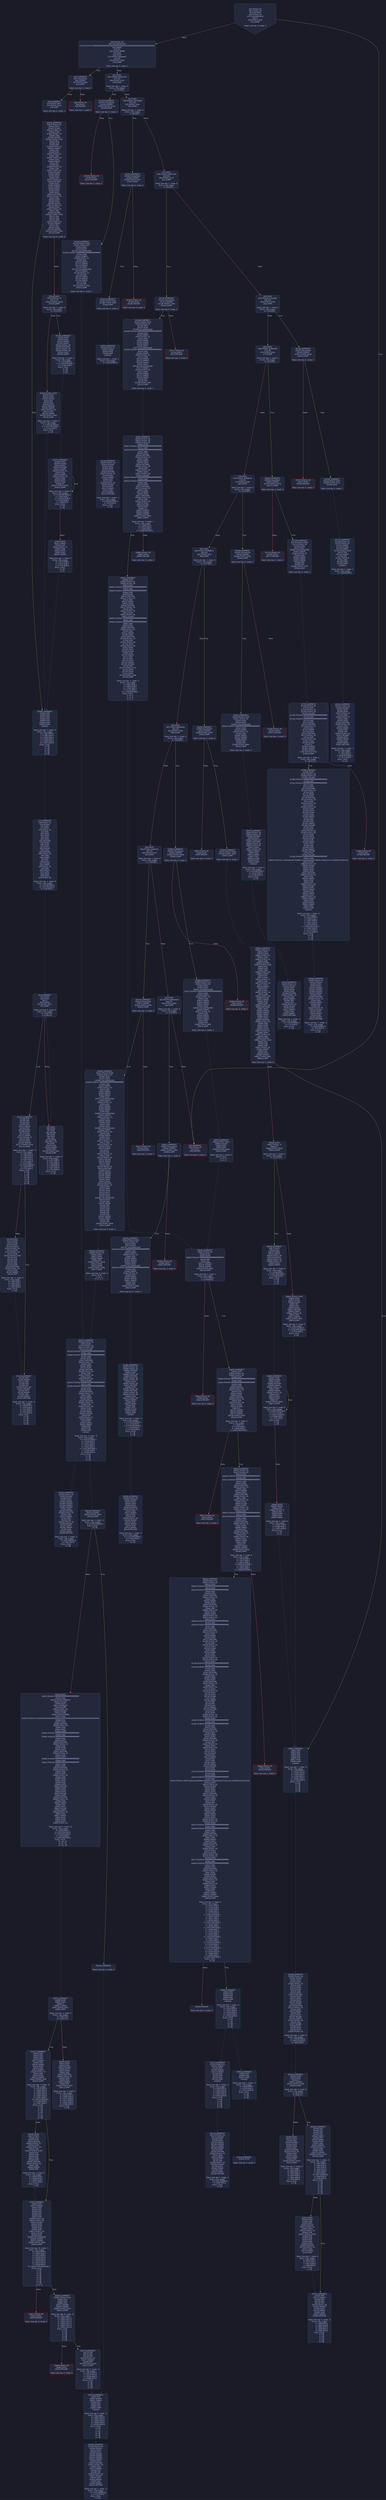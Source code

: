 digraph G {
    node [shape=box, style="filled, rounded", color="#565f89", fontcolor="#c0caf5", fontname="Helvetica", fillcolor="#24283b"];
    edge [color="#414868", fontcolor="#c0caf5", fontname="Helvetica"];
    bgcolor="#1a1b26";
    0 [ label = "[00] PUSH1 60
[02] PUSH1 40
[04] MSTORE
[05] PUSH1 04
[07] CALLDATASIZE
[08] LT
[09] PUSH2 00af
[0c] JUMPI

Stack size req: 0, sizeΔ: 0
" shape = invhouse]
    1 [ label = "[0d] PUSH1 00
[0f] CALLDATALOAD
[10] PUSH29 0100000000000000000000000000000000000000000000000000000000
[2e] SWAP1
[2f] DIV
[30] PUSH4 ffffffff
[35] AND
[36] DUP1
[37] PUSH4 06fdde03
[3c] EQ
[3d] PUSH2 00b4
[40] JUMPI

Stack size req: 0, sizeΔ: 1
"]
    2 [ label = "[41] DUP1
[42] PUSH4 095ea7b3
[47] EQ
[48] PUSH2 0142
[4b] JUMPI

Stack size req: 1, sizeΔ: 0
Entry->Op usage:
	0->71:EQ:1
"]
    3 [ label = "[4c] DUP1
[4d] PUSH4 18160ddd
[52] EQ
[53] PUSH2 019c
[56] JUMPI

Stack size req: 1, sizeΔ: 0
Entry->Op usage:
	0->82:EQ:1
"]
    4 [ label = "[57] DUP1
[58] PUSH4 23b872dd
[5d] EQ
[5e] PUSH2 01c5
[61] JUMPI

Stack size req: 1, sizeΔ: 0
Entry->Op usage:
	0->93:EQ:1
"]
    5 [ label = "[62] DUP1
[63] PUSH4 313ce567
[68] EQ
[69] PUSH2 023e
[6c] JUMPI

Stack size req: 1, sizeΔ: 0
Entry->Op usage:
	0->104:EQ:1
"]
    6 [ label = "[6d] DUP1
[6e] PUSH4 42966c68
[73] EQ
[74] PUSH2 026d
[77] JUMPI

Stack size req: 1, sizeΔ: 0
Entry->Op usage:
	0->115:EQ:1
"]
    7 [ label = "[78] DUP1
[79] PUSH4 70a08231
[7e] EQ
[7f] PUSH2 02a8
[82] JUMPI

Stack size req: 1, sizeΔ: 0
Entry->Op usage:
	0->126:EQ:1
"]
    8 [ label = "[83] DUP1
[84] PUSH4 95d89b41
[89] EQ
[8a] PUSH2 02f5
[8d] JUMPI

Stack size req: 1, sizeΔ: 0
Entry->Op usage:
	0->137:EQ:1
"]
    9 [ label = "[8e] DUP1
[8f] PUSH4 a9059cbb
[94] EQ
[95] PUSH2 0383
[98] JUMPI

Stack size req: 1, sizeΔ: 0
Entry->Op usage:
	0->148:EQ:1
"]
    10 [ label = "[99] DUP1
[9a] PUSH4 cae9ca51
[9f] EQ
[a0] PUSH2 03c5
[a3] JUMPI

Stack size req: 1, sizeΔ: 0
Entry->Op usage:
	0->159:EQ:1
"]
    11 [ label = "[a4] DUP1
[a5] PUSH4 dd62ed3e
[aa] EQ
[ab] PUSH2 0462
[ae] JUMPI

Stack size req: 1, sizeΔ: 0
Entry->Op usage:
	0->170:EQ:1
"]
    12 [ label = "[af] JUMPDEST
[b0] PUSH1 00
[b2] DUP1
[b3] REVERT

Stack size req: 0, sizeΔ: 0
" color = "red"]
    13 [ label = "[b4] JUMPDEST
[b5] CALLVALUE
[b6] ISZERO
[b7] PUSH2 00bf
[ba] JUMPI

Stack size req: 0, sizeΔ: 0
"]
    14 [ label = "[bb] PUSH1 00
[bd] DUP1
[be] REVERT

Stack size req: 0, sizeΔ: 0
" color = "red"]
    15 [ label = "[bf] JUMPDEST
[c0] PUSH2 00c7
[c3] PUSH2 04ce
[c6] JUMP

Stack size req: 0, sizeΔ: 1
"]
    16 [ label = "[c7] JUMPDEST
[c8] PUSH1 40
[ca] MLOAD
[cb] DUP1
[cc] DUP1
[cd] PUSH1 20
[cf] ADD
[d0] DUP3
[d1] DUP2
[d2] SUB
[d3] DUP3
[d4] MSTORE
[d5] DUP4
[d6] DUP2
[d7] DUP2
[d8] MLOAD
[d9] DUP2
[da] MSTORE
[db] PUSH1 20
[dd] ADD
[de] SWAP2
[df] POP
[e0] DUP1
[e1] MLOAD
[e2] SWAP1
[e3] PUSH1 20
[e5] ADD
[e6] SWAP1
[e7] DUP1
[e8] DUP4
[e9] DUP4
[ea] PUSH1 00

Stack size req: 1, sizeΔ: 9
Entry->Op usage:
	0->216:MLOAD:0
	0->225:MLOAD:0
	0->229:ADD:1
"]
    17 [ label = "[ec] JUMPDEST
[ed] DUP4
[ee] DUP2
[ef] LT
[f0] ISZERO
[f1] PUSH2 0107
[f4] JUMPI

Stack size req: 4, sizeΔ: 0
Entry->Op usage:
	0->239:LT:0
	3->239:LT:1
"]
    18 [ label = "[f5] DUP1
[f6] DUP3
[f7] ADD
[f8] MLOAD
[f9] DUP2
[fa] DUP5
[fb] ADD
[fc] MSTORE
[fd] PUSH1 20
[ff] DUP2
[0100] ADD
[0101] SWAP1
[0102] POP
[0103] PUSH2 00ec
[0106] JUMP

Stack size req: 3, sizeΔ: 0
Entry->Op usage:
	0->247:ADD:1
	0->251:ADD:1
	0->256:ADD:0
	0->258:POP:0
	1->247:ADD:0
	2->251:ADD:0
Entry->Exit:
	0->😵
"]
    19 [ label = "[0107] JUMPDEST
[0108] POP
[0109] POP
[010a] POP
[010b] POP
[010c] SWAP1
[010d] POP
[010e] SWAP1
[010f] DUP2
[0110] ADD
[0111] SWAP1
[0112] PUSH1 1f
[0114] AND
[0115] DUP1
[0116] ISZERO
[0117] PUSH2 0134
[011a] JUMPI

Stack size req: 7, sizeΔ: -5
Entry->Op usage:
	0->264:POP:0
	1->265:POP:0
	2->266:POP:0
	3->267:POP:0
	4->272:ADD:0
	4->276:AND:1
	4->278:ISZERO:0
	5->269:POP:0
	6->272:ADD:1
Entry->Exit:
	0->😵
	1->😵
	2->😵
	3->😵
	4->0
	5->😵
	6->😵
"]
    20 [ label = "[011b] DUP1
[011c] DUP3
[011d] SUB
[011e] DUP1
[011f] MLOAD
[0120] PUSH1 01
[0122] DUP4
[0123] PUSH1 20
[0125] SUB
[0126] PUSH2 0100
[0129] EXP
[012a] SUB
[012b] NOT
[012c] AND
[012d] DUP2
[012e] MSTORE
[012f] PUSH1 20
[0131] ADD
[0132] SWAP2
[0133] POP

Stack size req: 2, sizeΔ: 0
Entry->Op usage:
	0->285:SUB:1
	0->293:SUB:1
	1->285:SUB:0
	1->307:POP:0
Entry->Exit:
	1->😵
"]
    21 [ label = "[0134] JUMPDEST
[0135] POP
[0136] SWAP3
[0137] POP
[0138] POP
[0139] POP
[013a] PUSH1 40
[013c] MLOAD
[013d] DUP1
[013e] SWAP2
[013f] SUB
[0140] SWAP1
[0141] RETURN

Stack size req: 5, sizeΔ: -5
Entry->Op usage:
	0->309:POP:0
	1->319:SUB:0
	2->312:POP:0
	3->313:POP:0
	4->311:POP:0
Entry->Exit:
	0->😵
	1->😵
	2->😵
	3->😵
	4->😵
" color = "darkblue"]
    22 [ label = "[0142] JUMPDEST
[0143] CALLVALUE
[0144] ISZERO
[0145] PUSH2 014d
[0148] JUMPI

Stack size req: 0, sizeΔ: 0
"]
    23 [ label = "[0149] PUSH1 00
[014b] DUP1
[014c] REVERT

Stack size req: 0, sizeΔ: 0
" color = "red"]
    24 [ label = "[014d] JUMPDEST
[014e] PUSH2 0182
[0151] PUSH1 04
[0153] DUP1
[0154] DUP1
[0155] CALLDATALOAD
[0156] PUSH20 ffffffffffffffffffffffffffffffffffffffff
[016b] AND
[016c] SWAP1
[016d] PUSH1 20
[016f] ADD
[0170] SWAP1
[0171] SWAP2
[0172] SWAP1
[0173] DUP1
[0174] CALLDATALOAD
[0175] SWAP1
[0176] PUSH1 20
[0178] ADD
[0179] SWAP1
[017a] SWAP2
[017b] SWAP1
[017c] POP
[017d] POP
[017e] PUSH2 056c
[0181] JUMP

Stack size req: 0, sizeΔ: 3
"]
    25 [ label = "[0182] JUMPDEST
[0183] PUSH1 40
[0185] MLOAD
[0186] DUP1
[0187] DUP3
[0188] ISZERO
[0189] ISZERO
[018a] ISZERO
[018b] ISZERO
[018c] DUP2
[018d] MSTORE
[018e] PUSH1 20
[0190] ADD
[0191] SWAP2
[0192] POP
[0193] POP
[0194] PUSH1 40
[0196] MLOAD
[0197] DUP1
[0198] SWAP2
[0199] SUB
[019a] SWAP1
[019b] RETURN

Stack size req: 1, sizeΔ: -1
Entry->Op usage:
	0->392:ISZERO:0
	0->402:POP:0
Entry->Exit:
	0->😵
" color = "darkblue"]
    26 [ label = "[019c] JUMPDEST
[019d] CALLVALUE
[019e] ISZERO
[019f] PUSH2 01a7
[01a2] JUMPI

Stack size req: 0, sizeΔ: 0
"]
    27 [ label = "[01a3] PUSH1 00
[01a5] DUP1
[01a6] REVERT

Stack size req: 0, sizeΔ: 0
" color = "red"]
    28 [ label = "[01a7] JUMPDEST
[01a8] PUSH2 01af
[01ab] PUSH2 05f9
[01ae] JUMP

Stack size req: 0, sizeΔ: 1
"]
    29 [ label = "[01af] JUMPDEST
[01b0] PUSH1 40
[01b2] MLOAD
[01b3] DUP1
[01b4] DUP3
[01b5] DUP2
[01b6] MSTORE
[01b7] PUSH1 20
[01b9] ADD
[01ba] SWAP2
[01bb] POP
[01bc] POP
[01bd] PUSH1 40
[01bf] MLOAD
[01c0] DUP1
[01c1] SWAP2
[01c2] SUB
[01c3] SWAP1
[01c4] RETURN

Stack size req: 1, sizeΔ: -1
Entry->Op usage:
	0->438:MSTORE:1
	0->443:POP:0
Entry->Exit:
	0->😵
" color = "darkblue"]
    30 [ label = "[01c5] JUMPDEST
[01c6] CALLVALUE
[01c7] ISZERO
[01c8] PUSH2 01d0
[01cb] JUMPI

Stack size req: 0, sizeΔ: 0
"]
    31 [ label = "[01cc] PUSH1 00
[01ce] DUP1
[01cf] REVERT

Stack size req: 0, sizeΔ: 0
" color = "red"]
    32 [ label = "[01d0] JUMPDEST
[01d1] PUSH2 0224
[01d4] PUSH1 04
[01d6] DUP1
[01d7] DUP1
[01d8] CALLDATALOAD
[01d9] PUSH20 ffffffffffffffffffffffffffffffffffffffff
[01ee] AND
[01ef] SWAP1
[01f0] PUSH1 20
[01f2] ADD
[01f3] SWAP1
[01f4] SWAP2
[01f5] SWAP1
[01f6] DUP1
[01f7] CALLDATALOAD
[01f8] PUSH20 ffffffffffffffffffffffffffffffffffffffff
[020d] AND
[020e] SWAP1
[020f] PUSH1 20
[0211] ADD
[0212] SWAP1
[0213] SWAP2
[0214] SWAP1
[0215] DUP1
[0216] CALLDATALOAD
[0217] SWAP1
[0218] PUSH1 20
[021a] ADD
[021b] SWAP1
[021c] SWAP2
[021d] SWAP1
[021e] POP
[021f] POP
[0220] PUSH2 05ff
[0223] JUMP

Stack size req: 0, sizeΔ: 4
"]
    33 [ label = "[0224] JUMPDEST
[0225] PUSH1 40
[0227] MLOAD
[0228] DUP1
[0229] DUP3
[022a] ISZERO
[022b] ISZERO
[022c] ISZERO
[022d] ISZERO
[022e] DUP2
[022f] MSTORE
[0230] PUSH1 20
[0232] ADD
[0233] SWAP2
[0234] POP
[0235] POP
[0236] PUSH1 40
[0238] MLOAD
[0239] DUP1
[023a] SWAP2
[023b] SUB
[023c] SWAP1
[023d] RETURN

Stack size req: 1, sizeΔ: -1
Entry->Op usage:
	0->554:ISZERO:0
	0->564:POP:0
Entry->Exit:
	0->😵
" color = "darkblue"]
    34 [ label = "[023e] JUMPDEST
[023f] CALLVALUE
[0240] ISZERO
[0241] PUSH2 0249
[0244] JUMPI

Stack size req: 0, sizeΔ: 0
"]
    35 [ label = "[0245] PUSH1 00
[0247] DUP1
[0248] REVERT

Stack size req: 0, sizeΔ: 0
" color = "red"]
    36 [ label = "[0249] JUMPDEST
[024a] PUSH2 0251
[024d] PUSH2 072c
[0250] JUMP

Stack size req: 0, sizeΔ: 1
"]
    37 [ label = "[0251] JUMPDEST
[0252] PUSH1 40
[0254] MLOAD
[0255] DUP1
[0256] DUP3
[0257] PUSH1 ff
[0259] AND
[025a] PUSH1 ff
[025c] AND
[025d] DUP2
[025e] MSTORE
[025f] PUSH1 20
[0261] ADD
[0262] SWAP2
[0263] POP
[0264] POP
[0265] PUSH1 40
[0267] MLOAD
[0268] DUP1
[0269] SWAP2
[026a] SUB
[026b] SWAP1
[026c] RETURN

Stack size req: 1, sizeΔ: -1
Entry->Op usage:
	0->601:AND:1
	0->604:AND:1
	0->606:MSTORE:1
	0->611:POP:0
Entry->Exit:
	0->😵
" color = "darkblue"]
    38 [ label = "[026d] JUMPDEST
[026e] CALLVALUE
[026f] ISZERO
[0270] PUSH2 0278
[0273] JUMPI

Stack size req: 0, sizeΔ: 0
"]
    39 [ label = "[0274] PUSH1 00
[0276] DUP1
[0277] REVERT

Stack size req: 0, sizeΔ: 0
" color = "red"]
    40 [ label = "[0278] JUMPDEST
[0279] PUSH2 028e
[027c] PUSH1 04
[027e] DUP1
[027f] DUP1
[0280] CALLDATALOAD
[0281] SWAP1
[0282] PUSH1 20
[0284] ADD
[0285] SWAP1
[0286] SWAP2
[0287] SWAP1
[0288] POP
[0289] POP
[028a] PUSH2 073f
[028d] JUMP

Stack size req: 0, sizeΔ: 2
"]
    41 [ label = "[028e] JUMPDEST
[028f] PUSH1 40
[0291] MLOAD
[0292] DUP1
[0293] DUP3
[0294] ISZERO
[0295] ISZERO
[0296] ISZERO
[0297] ISZERO
[0298] DUP2
[0299] MSTORE
[029a] PUSH1 20
[029c] ADD
[029d] SWAP2
[029e] POP
[029f] POP
[02a0] PUSH1 40
[02a2] MLOAD
[02a3] DUP1
[02a4] SWAP2
[02a5] SUB
[02a6] SWAP1
[02a7] RETURN

Stack size req: 1, sizeΔ: -1
Entry->Op usage:
	0->660:ISZERO:0
	0->670:POP:0
Entry->Exit:
	0->😵
" color = "darkblue"]
    42 [ label = "[02a8] JUMPDEST
[02a9] CALLVALUE
[02aa] ISZERO
[02ab] PUSH2 02b3
[02ae] JUMPI

Stack size req: 0, sizeΔ: 0
"]
    43 [ label = "[02af] PUSH1 00
[02b1] DUP1
[02b2] REVERT

Stack size req: 0, sizeΔ: 0
" color = "red"]
    44 [ label = "[02b3] JUMPDEST
[02b4] PUSH2 02df
[02b7] PUSH1 04
[02b9] DUP1
[02ba] DUP1
[02bb] CALLDATALOAD
[02bc] PUSH20 ffffffffffffffffffffffffffffffffffffffff
[02d1] AND
[02d2] SWAP1
[02d3] PUSH1 20
[02d5] ADD
[02d6] SWAP1
[02d7] SWAP2
[02d8] SWAP1
[02d9] POP
[02da] POP
[02db] PUSH2 0843
[02de] JUMP

Stack size req: 0, sizeΔ: 2
"]
    45 [ label = "[02df] JUMPDEST
[02e0] PUSH1 40
[02e2] MLOAD
[02e3] DUP1
[02e4] DUP3
[02e5] DUP2
[02e6] MSTORE
[02e7] PUSH1 20
[02e9] ADD
[02ea] SWAP2
[02eb] POP
[02ec] POP
[02ed] PUSH1 40
[02ef] MLOAD
[02f0] DUP1
[02f1] SWAP2
[02f2] SUB
[02f3] SWAP1
[02f4] RETURN

Stack size req: 1, sizeΔ: -1
Entry->Op usage:
	0->742:MSTORE:1
	0->747:POP:0
Entry->Exit:
	0->😵
" color = "darkblue"]
    46 [ label = "[02f5] JUMPDEST
[02f6] CALLVALUE
[02f7] ISZERO
[02f8] PUSH2 0300
[02fb] JUMPI

Stack size req: 0, sizeΔ: 0
"]
    47 [ label = "[02fc] PUSH1 00
[02fe] DUP1
[02ff] REVERT

Stack size req: 0, sizeΔ: 0
" color = "red"]
    48 [ label = "[0300] JUMPDEST
[0301] PUSH2 0308
[0304] PUSH2 085b
[0307] JUMP

Stack size req: 0, sizeΔ: 1
"]
    49 [ label = "[0308] JUMPDEST
[0309] PUSH1 40
[030b] MLOAD
[030c] DUP1
[030d] DUP1
[030e] PUSH1 20
[0310] ADD
[0311] DUP3
[0312] DUP2
[0313] SUB
[0314] DUP3
[0315] MSTORE
[0316] DUP4
[0317] DUP2
[0318] DUP2
[0319] MLOAD
[031a] DUP2
[031b] MSTORE
[031c] PUSH1 20
[031e] ADD
[031f] SWAP2
[0320] POP
[0321] DUP1
[0322] MLOAD
[0323] SWAP1
[0324] PUSH1 20
[0326] ADD
[0327] SWAP1
[0328] DUP1
[0329] DUP4
[032a] DUP4
[032b] PUSH1 00

Stack size req: 1, sizeΔ: 9
Entry->Op usage:
	0->793:MLOAD:0
	0->802:MLOAD:0
	0->806:ADD:1
"]
    50 [ label = "[032d] JUMPDEST
[032e] DUP4
[032f] DUP2
[0330] LT
[0331] ISZERO
[0332] PUSH2 0348
[0335] JUMPI

Stack size req: 4, sizeΔ: 0
Entry->Op usage:
	0->816:LT:0
	3->816:LT:1
"]
    51 [ label = "[0336] DUP1
[0337] DUP3
[0338] ADD
[0339] MLOAD
[033a] DUP2
[033b] DUP5
[033c] ADD
[033d] MSTORE
[033e] PUSH1 20
[0340] DUP2
[0341] ADD
[0342] SWAP1
[0343] POP
[0344] PUSH2 032d
[0347] JUMP

Stack size req: 3, sizeΔ: 0
Entry->Op usage:
	0->824:ADD:1
	0->828:ADD:1
	0->833:ADD:0
	0->835:POP:0
	1->824:ADD:0
	2->828:ADD:0
Entry->Exit:
	0->😵
"]
    52 [ label = "[0348] JUMPDEST
[0349] POP
[034a] POP
[034b] POP
[034c] POP
[034d] SWAP1
[034e] POP
[034f] SWAP1
[0350] DUP2
[0351] ADD
[0352] SWAP1
[0353] PUSH1 1f
[0355] AND
[0356] DUP1
[0357] ISZERO
[0358] PUSH2 0375
[035b] JUMPI

Stack size req: 7, sizeΔ: -5
Entry->Op usage:
	0->841:POP:0
	1->842:POP:0
	2->843:POP:0
	3->844:POP:0
	4->849:ADD:0
	4->853:AND:1
	4->855:ISZERO:0
	5->846:POP:0
	6->849:ADD:1
Entry->Exit:
	0->😵
	1->😵
	2->😵
	3->😵
	4->0
	5->😵
	6->😵
"]
    53 [ label = "[035c] DUP1
[035d] DUP3
[035e] SUB
[035f] DUP1
[0360] MLOAD
[0361] PUSH1 01
[0363] DUP4
[0364] PUSH1 20
[0366] SUB
[0367] PUSH2 0100
[036a] EXP
[036b] SUB
[036c] NOT
[036d] AND
[036e] DUP2
[036f] MSTORE
[0370] PUSH1 20
[0372] ADD
[0373] SWAP2
[0374] POP

Stack size req: 2, sizeΔ: 0
Entry->Op usage:
	0->862:SUB:1
	0->870:SUB:1
	1->862:SUB:0
	1->884:POP:0
Entry->Exit:
	1->😵
"]
    54 [ label = "[0375] JUMPDEST
[0376] POP
[0377] SWAP3
[0378] POP
[0379] POP
[037a] POP
[037b] PUSH1 40
[037d] MLOAD
[037e] DUP1
[037f] SWAP2
[0380] SUB
[0381] SWAP1
[0382] RETURN

Stack size req: 5, sizeΔ: -5
Entry->Op usage:
	0->886:POP:0
	1->896:SUB:0
	2->889:POP:0
	3->890:POP:0
	4->888:POP:0
Entry->Exit:
	0->😵
	1->😵
	2->😵
	3->😵
	4->😵
" color = "darkblue"]
    55 [ label = "[0383] JUMPDEST
[0384] CALLVALUE
[0385] ISZERO
[0386] PUSH2 038e
[0389] JUMPI

Stack size req: 0, sizeΔ: 0
"]
    56 [ label = "[038a] PUSH1 00
[038c] DUP1
[038d] REVERT

Stack size req: 0, sizeΔ: 0
" color = "red"]
    57 [ label = "[038e] JUMPDEST
[038f] PUSH2 03c3
[0392] PUSH1 04
[0394] DUP1
[0395] DUP1
[0396] CALLDATALOAD
[0397] PUSH20 ffffffffffffffffffffffffffffffffffffffff
[03ac] AND
[03ad] SWAP1
[03ae] PUSH1 20
[03b0] ADD
[03b1] SWAP1
[03b2] SWAP2
[03b3] SWAP1
[03b4] DUP1
[03b5] CALLDATALOAD
[03b6] SWAP1
[03b7] PUSH1 20
[03b9] ADD
[03ba] SWAP1
[03bb] SWAP2
[03bc] SWAP1
[03bd] POP
[03be] POP
[03bf] PUSH2 08f9
[03c2] JUMP

Stack size req: 0, sizeΔ: 3
"]
    58 [ label = "[03c3] JUMPDEST
[03c4] STOP

Stack size req: 0, sizeΔ: 0
" color = "darkblue"]
    59 [ label = "[03c5] JUMPDEST
[03c6] CALLVALUE
[03c7] ISZERO
[03c8] PUSH2 03d0
[03cb] JUMPI

Stack size req: 0, sizeΔ: 0
"]
    60 [ label = "[03cc] PUSH1 00
[03ce] DUP1
[03cf] REVERT

Stack size req: 0, sizeΔ: 0
" color = "red"]
    61 [ label = "[03d0] JUMPDEST
[03d1] PUSH2 0448
[03d4] PUSH1 04
[03d6] DUP1
[03d7] DUP1
[03d8] CALLDATALOAD
[03d9] PUSH20 ffffffffffffffffffffffffffffffffffffffff
[03ee] AND
[03ef] SWAP1
[03f0] PUSH1 20
[03f2] ADD
[03f3] SWAP1
[03f4] SWAP2
[03f5] SWAP1
[03f6] DUP1
[03f7] CALLDATALOAD
[03f8] SWAP1
[03f9] PUSH1 20
[03fb] ADD
[03fc] SWAP1
[03fd] SWAP2
[03fe] SWAP1
[03ff] DUP1
[0400] CALLDATALOAD
[0401] SWAP1
[0402] PUSH1 20
[0404] ADD
[0405] SWAP1
[0406] DUP3
[0407] ADD
[0408] DUP1
[0409] CALLDATALOAD
[040a] SWAP1
[040b] PUSH1 20
[040d] ADD
[040e] SWAP1
[040f] DUP1
[0410] DUP1
[0411] PUSH1 1f
[0413] ADD
[0414] PUSH1 20
[0416] DUP1
[0417] SWAP2
[0418] DIV
[0419] MUL
[041a] PUSH1 20
[041c] ADD
[041d] PUSH1 40
[041f] MLOAD
[0420] SWAP1
[0421] DUP2
[0422] ADD
[0423] PUSH1 40
[0425] MSTORE
[0426] DUP1
[0427] SWAP4
[0428] SWAP3
[0429] SWAP2
[042a] SWAP1
[042b] DUP2
[042c] DUP2
[042d] MSTORE
[042e] PUSH1 20
[0430] ADD
[0431] DUP4
[0432] DUP4
[0433] DUP1
[0434] DUP3
[0435] DUP5
[0436] CALLDATACOPY
[0437] DUP3
[0438] ADD
[0439] SWAP2
[043a] POP
[043b] POP
[043c] POP
[043d] POP
[043e] POP
[043f] POP
[0440] SWAP2
[0441] SWAP1
[0442] POP
[0443] POP
[0444] PUSH2 0908
[0447] JUMP

Stack size req: 0, sizeΔ: 4
"]
    62 [ label = "[0448] JUMPDEST
[0449] PUSH1 40
[044b] MLOAD
[044c] DUP1
[044d] DUP3
[044e] ISZERO
[044f] ISZERO
[0450] ISZERO
[0451] ISZERO
[0452] DUP2
[0453] MSTORE
[0454] PUSH1 20
[0456] ADD
[0457] SWAP2
[0458] POP
[0459] POP
[045a] PUSH1 40
[045c] MLOAD
[045d] DUP1
[045e] SWAP2
[045f] SUB
[0460] SWAP1
[0461] RETURN

Stack size req: 1, sizeΔ: -1
Entry->Op usage:
	0->1102:ISZERO:0
	0->1112:POP:0
Entry->Exit:
	0->😵
" color = "darkblue"]
    63 [ label = "[0462] JUMPDEST
[0463] CALLVALUE
[0464] ISZERO
[0465] PUSH2 046d
[0468] JUMPI

Stack size req: 0, sizeΔ: 0
"]
    64 [ label = "[0469] PUSH1 00
[046b] DUP1
[046c] REVERT

Stack size req: 0, sizeΔ: 0
" color = "red"]
    65 [ label = "[046d] JUMPDEST
[046e] PUSH2 04b8
[0471] PUSH1 04
[0473] DUP1
[0474] DUP1
[0475] CALLDATALOAD
[0476] PUSH20 ffffffffffffffffffffffffffffffffffffffff
[048b] AND
[048c] SWAP1
[048d] PUSH1 20
[048f] ADD
[0490] SWAP1
[0491] SWAP2
[0492] SWAP1
[0493] DUP1
[0494] CALLDATALOAD
[0495] PUSH20 ffffffffffffffffffffffffffffffffffffffff
[04aa] AND
[04ab] SWAP1
[04ac] PUSH1 20
[04ae] ADD
[04af] SWAP1
[04b0] SWAP2
[04b1] SWAP1
[04b2] POP
[04b3] POP
[04b4] PUSH2 0a86
[04b7] JUMP

Stack size req: 0, sizeΔ: 3
"]
    66 [ label = "[04b8] JUMPDEST
[04b9] PUSH1 40
[04bb] MLOAD
[04bc] DUP1
[04bd] DUP3
[04be] DUP2
[04bf] MSTORE
[04c0] PUSH1 20
[04c2] ADD
[04c3] SWAP2
[04c4] POP
[04c5] POP
[04c6] PUSH1 40
[04c8] MLOAD
[04c9] DUP1
[04ca] SWAP2
[04cb] SUB
[04cc] SWAP1
[04cd] RETURN

Stack size req: 1, sizeΔ: -1
Entry->Op usage:
	0->1215:MSTORE:1
	0->1220:POP:0
Entry->Exit:
	0->😵
" color = "darkblue"]
    67 [ label = "[04ce] JUMPDEST
[04cf] PUSH1 00
[04d1] DUP1
[04d2] SLOAD
[04d3] PUSH1 01
[04d5] DUP2
[04d6] PUSH1 01
[04d8] AND
[04d9] ISZERO
[04da] PUSH2 0100
[04dd] MUL
[04de] SUB
[04df] AND
[04e0] PUSH1 02
[04e2] SWAP1
[04e3] DIV
[04e4] DUP1
[04e5] PUSH1 1f
[04e7] ADD
[04e8] PUSH1 20
[04ea] DUP1
[04eb] SWAP2
[04ec] DIV
[04ed] MUL
[04ee] PUSH1 20
[04f0] ADD
[04f1] PUSH1 40
[04f3] MLOAD
[04f4] SWAP1
[04f5] DUP2
[04f6] ADD
[04f7] PUSH1 40
[04f9] MSTORE
[04fa] DUP1
[04fb] SWAP3
[04fc] SWAP2
[04fd] SWAP1
[04fe] DUP2
[04ff] DUP2
[0500] MSTORE
[0501] PUSH1 20
[0503] ADD
[0504] DUP3
[0505] DUP1
[0506] SLOAD
[0507] PUSH1 01
[0509] DUP2
[050a] PUSH1 01
[050c] AND
[050d] ISZERO
[050e] PUSH2 0100
[0511] MUL
[0512] SUB
[0513] AND
[0514] PUSH1 02
[0516] SWAP1
[0517] DIV
[0518] DUP1
[0519] ISZERO
[051a] PUSH2 0564
[051d] JUMPI

Stack size req: 0, sizeΔ: 6
"]
    68 [ label = "[051e] DUP1
[051f] PUSH1 1f
[0521] LT
[0522] PUSH2 0539
[0525] JUMPI

Stack size req: 1, sizeΔ: 0
Entry->Op usage:
	0->1313:LT:1
"]
    69 [ label = "[0526] PUSH2 0100
[0529] DUP1
[052a] DUP4
[052b] SLOAD
[052c] DIV
[052d] MUL
[052e] DUP4
[052f] MSTORE
[0530] SWAP2
[0531] PUSH1 20
[0533] ADD
[0534] SWAP2
[0535] PUSH2 0564
[0538] JUMP

Stack size req: 3, sizeΔ: 0
Entry->Op usage:
	1->1323:SLOAD:0
	2->1327:MSTORE:0
	2->1331:ADD:1
Entry->Exit:
	2->😵
"]
    70 [ label = "[0539] JUMPDEST
[053a] DUP3
[053b] ADD
[053c] SWAP2
[053d] SWAP1
[053e] PUSH1 00
[0540] MSTORE
[0541] PUSH1 20
[0543] PUSH1 00
[0545] SHA3
[0546] SWAP1

Stack size req: 3, sizeΔ: 0
Entry->Op usage:
	0->1339:ADD:1
	1->1344:MSTORE:1
	2->1339:ADD:0
Entry->Exit:
	0->😵
	1->😵
	2->0
"]
    71 [ label = "[0547] JUMPDEST
[0548] DUP2
[0549] SLOAD
[054a] DUP2
[054b] MSTORE
[054c] SWAP1
[054d] PUSH1 01
[054f] ADD
[0550] SWAP1
[0551] PUSH1 20
[0553] ADD
[0554] DUP1
[0555] DUP4
[0556] GT
[0557] PUSH2 0547
[055a] JUMPI

Stack size req: 3, sizeΔ: 0
Entry->Op usage:
	0->1355:MSTORE:0
	0->1363:ADD:1
	1->1353:SLOAD:0
	1->1359:ADD:1
	2->1366:GT:0
Entry->Exit:
	0->😵
	1->😵
"]
    72 [ label = "[055b] DUP3
[055c] SWAP1
[055d] SUB
[055e] PUSH1 1f
[0560] AND
[0561] DUP3
[0562] ADD
[0563] SWAP2

Stack size req: 3, sizeΔ: 0
Entry->Op usage:
	0->1373:SUB:0
	2->1373:SUB:1
	2->1378:ADD:0
Entry->Exit:
	0->😵
	2->0
"]
    73 [ label = "[0564] JUMPDEST
[0565] POP
[0566] POP
[0567] POP
[0568] POP
[0569] POP
[056a] DUP2
[056b] JUMP
Indirect!

Stack size req: 7, sizeΔ: -5
Entry->Op usage:
	0->1381:POP:0
	1->1382:POP:0
	2->1383:POP:0
	3->1384:POP:0
	4->1385:POP:0
	6->1387:JUMP:0
Entry->Exit:
	0->😵
	1->😵
	2->😵
	3->😵
	4->😵
" color = "teal"]
    74 [ label = "[056c] JUMPDEST
[056d] PUSH1 00
[056f] DUP2
[0570] PUSH1 05
[0572] PUSH1 00
[0574] CALLER
[0575] PUSH20 ffffffffffffffffffffffffffffffffffffffff
[058a] AND
[058b] PUSH20 ffffffffffffffffffffffffffffffffffffffff
[05a0] AND
[05a1] DUP2
[05a2] MSTORE
[05a3] PUSH1 20
[05a5] ADD
[05a6] SWAP1
[05a7] DUP2
[05a8] MSTORE
[05a9] PUSH1 20
[05ab] ADD
[05ac] PUSH1 00
[05ae] SHA3
[05af] PUSH1 00
[05b1] DUP6
[05b2] PUSH20 ffffffffffffffffffffffffffffffffffffffff
[05c7] AND
[05c8] PUSH20 ffffffffffffffffffffffffffffffffffffffff
[05dd] AND
[05de] DUP2
[05df] MSTORE
[05e0] PUSH1 20
[05e2] ADD
[05e3] SWAP1
[05e4] DUP2
[05e5] MSTORE
[05e6] PUSH1 20
[05e8] ADD
[05e9] PUSH1 00
[05eb] SHA3
[05ec] DUP2
[05ed] SWAP1
[05ee] SSTORE
[05ef] POP
[05f0] PUSH1 01
[05f2] SWAP1
[05f3] POP
[05f4] SWAP3
[05f5] SWAP2
[05f6] POP
[05f7] POP
[05f8] JUMP
Indirect!

Stack size req: 3, sizeΔ: -2
Entry->Op usage:
	0->1518:SSTORE:1
	0->1519:POP:0
	0->1527:POP:0
	1->1479:AND:1
	1->1501:AND:1
	1->1503:MSTORE:1
	1->1526:POP:0
	2->1528:JUMP:0
Entry->Exit:
	0->😵
	1->😵
	2->😵
" color = "teal"]
    75 [ label = "[05f9] JUMPDEST
[05fa] PUSH1 03
[05fc] SLOAD
[05fd] DUP2
[05fe] JUMP
Indirect!

Stack size req: 1, sizeΔ: 1
Entry->Op usage:
	0->1534:JUMP:0
" color = "teal"]
    76 [ label = "[05ff] JUMPDEST
[0600] PUSH1 00
[0602] PUSH1 05
[0604] PUSH1 00
[0606] DUP6
[0607] PUSH20 ffffffffffffffffffffffffffffffffffffffff
[061c] AND
[061d] PUSH20 ffffffffffffffffffffffffffffffffffffffff
[0632] AND
[0633] DUP2
[0634] MSTORE
[0635] PUSH1 20
[0637] ADD
[0638] SWAP1
[0639] DUP2
[063a] MSTORE
[063b] PUSH1 20
[063d] ADD
[063e] PUSH1 00
[0640] SHA3
[0641] PUSH1 00
[0643] CALLER
[0644] PUSH20 ffffffffffffffffffffffffffffffffffffffff
[0659] AND
[065a] PUSH20 ffffffffffffffffffffffffffffffffffffffff
[066f] AND
[0670] DUP2
[0671] MSTORE
[0672] PUSH1 20
[0674] ADD
[0675] SWAP1
[0676] DUP2
[0677] MSTORE
[0678] PUSH1 20
[067a] ADD
[067b] PUSH1 00
[067d] SHA3
[067e] SLOAD
[067f] DUP3
[0680] GT
[0681] ISZERO
[0682] ISZERO
[0683] ISZERO
[0684] PUSH2 068c
[0687] JUMPI

Stack size req: 3, sizeΔ: 1
Entry->Op usage:
	0->1664:GT:0
	2->1564:AND:1
	2->1586:AND:1
	2->1588:MSTORE:1
"]
    77 [ label = "[0688] PUSH1 00
[068a] DUP1
[068b] REVERT

Stack size req: 0, sizeΔ: 0
" color = "red"]
    78 [ label = "[068c] JUMPDEST
[068d] DUP2
[068e] PUSH1 05
[0690] PUSH1 00
[0692] DUP7
[0693] PUSH20 ffffffffffffffffffffffffffffffffffffffff
[06a8] AND
[06a9] PUSH20 ffffffffffffffffffffffffffffffffffffffff
[06be] AND
[06bf] DUP2
[06c0] MSTORE
[06c1] PUSH1 20
[06c3] ADD
[06c4] SWAP1
[06c5] DUP2
[06c6] MSTORE
[06c7] PUSH1 20
[06c9] ADD
[06ca] PUSH1 00
[06cc] SHA3
[06cd] PUSH1 00
[06cf] CALLER
[06d0] PUSH20 ffffffffffffffffffffffffffffffffffffffff
[06e5] AND
[06e6] PUSH20 ffffffffffffffffffffffffffffffffffffffff
[06fb] AND
[06fc] DUP2
[06fd] MSTORE
[06fe] PUSH1 20
[0700] ADD
[0701] SWAP1
[0702] DUP2
[0703] MSTORE
[0704] PUSH1 20
[0706] ADD
[0707] PUSH1 00
[0709] SHA3
[070a] PUSH1 00
[070c] DUP3
[070d] DUP3
[070e] SLOAD
[070f] SUB
[0710] SWAP3
[0711] POP
[0712] POP
[0713] DUP2
[0714] SWAP1
[0715] SSTORE
[0716] POP
[0717] PUSH2 0721
[071a] DUP5
[071b] DUP5
[071c] DUP5
[071d] PUSH2 0aab
[0720] JUMP

Stack size req: 4, sizeΔ: 4
Entry->Op usage:
	1->1807:SUB:1
	1->1809:POP:0
	3->1704:AND:1
	3->1726:AND:1
	3->1728:MSTORE:1
Entry->Exit:
	1->0, 5
	2->1, 6
	3->2, 7
"]
    79 [ label = "[0721] JUMPDEST
[0722] PUSH1 01
[0724] SWAP1
[0725] POP
[0726] SWAP4
[0727] SWAP3
[0728] POP
[0729] POP
[072a] POP
[072b] JUMP
Indirect!

Stack size req: 5, sizeΔ: -4
Entry->Op usage:
	0->1829:POP:0
	1->1833:POP:0
	2->1834:POP:0
	3->1832:POP:0
	4->1835:JUMP:0
Entry->Exit:
	0->😵
	1->😵
	2->😵
	3->😵
	4->😵
" color = "teal"]
    80 [ label = "[072c] JUMPDEST
[072d] PUSH1 02
[072f] PUSH1 00
[0731] SWAP1
[0732] SLOAD
[0733] SWAP1
[0734] PUSH2 0100
[0737] EXP
[0738] SWAP1
[0739] DIV
[073a] PUSH1 ff
[073c] AND
[073d] DUP2
[073e] JUMP
Indirect!

Stack size req: 1, sizeΔ: 1
Entry->Op usage:
	0->1854:JUMP:0
" color = "teal"]
    81 [ label = "[073f] JUMPDEST
[0740] PUSH1 00
[0742] DUP2
[0743] PUSH1 04
[0745] PUSH1 00
[0747] CALLER
[0748] PUSH20 ffffffffffffffffffffffffffffffffffffffff
[075d] AND
[075e] PUSH20 ffffffffffffffffffffffffffffffffffffffff
[0773] AND
[0774] DUP2
[0775] MSTORE
[0776] PUSH1 20
[0778] ADD
[0779] SWAP1
[077a] DUP2
[077b] MSTORE
[077c] PUSH1 20
[077e] ADD
[077f] PUSH1 00
[0781] SHA3
[0782] SLOAD
[0783] LT
[0784] ISZERO
[0785] ISZERO
[0786] ISZERO
[0787] PUSH2 078f
[078a] JUMPI

Stack size req: 1, sizeΔ: 1
Entry->Op usage:
	0->1923:LT:1
"]
    82 [ label = "[078b] PUSH1 00
[078d] DUP1
[078e] REVERT

Stack size req: 0, sizeΔ: 0
" color = "red"]
    83 [ label = "[078f] JUMPDEST
[0790] DUP2
[0791] PUSH1 04
[0793] PUSH1 00
[0795] CALLER
[0796] PUSH20 ffffffffffffffffffffffffffffffffffffffff
[07ab] AND
[07ac] PUSH20 ffffffffffffffffffffffffffffffffffffffff
[07c1] AND
[07c2] DUP2
[07c3] MSTORE
[07c4] PUSH1 20
[07c6] ADD
[07c7] SWAP1
[07c8] DUP2
[07c9] MSTORE
[07ca] PUSH1 20
[07cc] ADD
[07cd] PUSH1 00
[07cf] SHA3
[07d0] PUSH1 00
[07d2] DUP3
[07d3] DUP3
[07d4] SLOAD
[07d5] SUB
[07d6] SWAP3
[07d7] POP
[07d8] POP
[07d9] DUP2
[07da] SWAP1
[07db] SSTORE
[07dc] POP
[07dd] DUP2
[07de] PUSH1 03
[07e0] PUSH1 00
[07e2] DUP3
[07e3] DUP3
[07e4] SLOAD
[07e5] SUB
[07e6] SWAP3
[07e7] POP
[07e8] POP
[07e9] DUP2
[07ea] SWAP1
[07eb] SSTORE
[07ec] POP
[07ed] CALLER
[07ee] PUSH20 ffffffffffffffffffffffffffffffffffffffff
[0803] AND
[0804] PUSH32 cc16f5dbb4873280815c1ee09dbd06736cffcc184412cf7a71a0fdb75d397ca5
[0825] DUP4
[0826] PUSH1 40
[0828] MLOAD
[0829] DUP1
[082a] DUP3
[082b] DUP2
[082c] MSTORE
[082d] PUSH1 20
[082f] ADD
[0830] SWAP2
[0831] POP
[0832] POP
[0833] PUSH1 40
[0835] MLOAD
[0836] DUP1
[0837] SWAP2
[0838] SUB
[0839] SWAP1
[083a] LOG2
[083b] PUSH1 01
[083d] SWAP1
[083e] POP
[083f] SWAP2
[0840] SWAP1
[0841] POP
[0842] JUMP
Indirect!

Stack size req: 3, sizeΔ: -2
Entry->Op usage:
	0->2110:POP:0
	1->2005:SUB:1
	1->2007:POP:0
	1->2021:SUB:1
	1->2023:POP:0
	1->2092:MSTORE:1
	1->2097:POP:0
	1->2113:POP:0
	2->2114:JUMP:0
Entry->Exit:
	0->😵
	1->😵
	2->😵
" color = "teal"]
    84 [ label = "[0843] JUMPDEST
[0844] PUSH1 04
[0846] PUSH1 20
[0848] MSTORE
[0849] DUP1
[084a] PUSH1 00
[084c] MSTORE
[084d] PUSH1 40
[084f] PUSH1 00
[0851] SHA3
[0852] PUSH1 00
[0854] SWAP2
[0855] POP
[0856] SWAP1
[0857] POP
[0858] SLOAD
[0859] DUP2
[085a] JUMP
Indirect!

Stack size req: 2, sizeΔ: 0
Entry->Op usage:
	0->2124:MSTORE:1
	0->2133:POP:0
	1->2138:JUMP:0
Entry->Exit:
	0->😵
" color = "teal"]
    85 [ label = "[085b] JUMPDEST
[085c] PUSH1 01
[085e] DUP1
[085f] SLOAD
[0860] PUSH1 01
[0862] DUP2
[0863] PUSH1 01
[0865] AND
[0866] ISZERO
[0867] PUSH2 0100
[086a] MUL
[086b] SUB
[086c] AND
[086d] PUSH1 02
[086f] SWAP1
[0870] DIV
[0871] DUP1
[0872] PUSH1 1f
[0874] ADD
[0875] PUSH1 20
[0877] DUP1
[0878] SWAP2
[0879] DIV
[087a] MUL
[087b] PUSH1 20
[087d] ADD
[087e] PUSH1 40
[0880] MLOAD
[0881] SWAP1
[0882] DUP2
[0883] ADD
[0884] PUSH1 40
[0886] MSTORE
[0887] DUP1
[0888] SWAP3
[0889] SWAP2
[088a] SWAP1
[088b] DUP2
[088c] DUP2
[088d] MSTORE
[088e] PUSH1 20
[0890] ADD
[0891] DUP3
[0892] DUP1
[0893] SLOAD
[0894] PUSH1 01
[0896] DUP2
[0897] PUSH1 01
[0899] AND
[089a] ISZERO
[089b] PUSH2 0100
[089e] MUL
[089f] SUB
[08a0] AND
[08a1] PUSH1 02
[08a3] SWAP1
[08a4] DIV
[08a5] DUP1
[08a6] ISZERO
[08a7] PUSH2 08f1
[08aa] JUMPI

Stack size req: 0, sizeΔ: 6
"]
    86 [ label = "[08ab] DUP1
[08ac] PUSH1 1f
[08ae] LT
[08af] PUSH2 08c6
[08b2] JUMPI

Stack size req: 1, sizeΔ: 0
Entry->Op usage:
	0->2222:LT:1
"]
    87 [ label = "[08b3] PUSH2 0100
[08b6] DUP1
[08b7] DUP4
[08b8] SLOAD
[08b9] DIV
[08ba] MUL
[08bb] DUP4
[08bc] MSTORE
[08bd] SWAP2
[08be] PUSH1 20
[08c0] ADD
[08c1] SWAP2
[08c2] PUSH2 08f1
[08c5] JUMP

Stack size req: 3, sizeΔ: 0
Entry->Op usage:
	1->2232:SLOAD:0
	2->2236:MSTORE:0
	2->2240:ADD:1
Entry->Exit:
	2->😵
"]
    88 [ label = "[08c6] JUMPDEST
[08c7] DUP3
[08c8] ADD
[08c9] SWAP2
[08ca] SWAP1
[08cb] PUSH1 00
[08cd] MSTORE
[08ce] PUSH1 20
[08d0] PUSH1 00
[08d2] SHA3
[08d3] SWAP1

Stack size req: 3, sizeΔ: 0
Entry->Op usage:
	0->2248:ADD:1
	1->2253:MSTORE:1
	2->2248:ADD:0
Entry->Exit:
	0->😵
	1->😵
	2->0
"]
    89 [ label = "[08d4] JUMPDEST
[08d5] DUP2
[08d6] SLOAD
[08d7] DUP2
[08d8] MSTORE
[08d9] SWAP1
[08da] PUSH1 01
[08dc] ADD
[08dd] SWAP1
[08de] PUSH1 20
[08e0] ADD
[08e1] DUP1
[08e2] DUP4
[08e3] GT
[08e4] PUSH2 08d4
[08e7] JUMPI

Stack size req: 3, sizeΔ: 0
Entry->Op usage:
	0->2264:MSTORE:0
	0->2272:ADD:1
	1->2262:SLOAD:0
	1->2268:ADD:1
	2->2275:GT:0
Entry->Exit:
	0->😵
	1->😵
"]
    90 [ label = "[08e8] DUP3
[08e9] SWAP1
[08ea] SUB
[08eb] PUSH1 1f
[08ed] AND
[08ee] DUP3
[08ef] ADD
[08f0] SWAP2

Stack size req: 3, sizeΔ: 0
Entry->Op usage:
	0->2282:SUB:0
	2->2282:SUB:1
	2->2287:ADD:0
Entry->Exit:
	0->😵
	2->0
"]
    91 [ label = "[08f1] JUMPDEST
[08f2] POP
[08f3] POP
[08f4] POP
[08f5] POP
[08f6] POP
[08f7] DUP2
[08f8] JUMP
Indirect!

Stack size req: 7, sizeΔ: -5
Entry->Op usage:
	0->2290:POP:0
	1->2291:POP:0
	2->2292:POP:0
	3->2293:POP:0
	4->2294:POP:0
	6->2296:JUMP:0
Entry->Exit:
	0->😵
	1->😵
	2->😵
	3->😵
	4->😵
" color = "teal"]
    92 [ label = "[08f9] JUMPDEST
[08fa] PUSH2 0904
[08fd] CALLER
[08fe] DUP4
[08ff] DUP4
[0900] PUSH2 0aab
[0903] JUMP

Stack size req: 2, sizeΔ: 4
Entry->Exit:
	0->0, 4
	1->1, 5
"]
    93 [ label = "[0904] JUMPDEST
[0905] POP
[0906] POP
[0907] JUMP
Indirect!

Stack size req: 3, sizeΔ: -3
Entry->Op usage:
	0->2309:POP:0
	1->2310:POP:0
	2->2311:JUMP:0
Entry->Exit:
	0->😵
	1->😵
	2->😵
" color = "teal"]
    94 [ label = "[0908] JUMPDEST
[0909] PUSH1 00
[090b] DUP1
[090c] DUP5
[090d] SWAP1
[090e] POP
[090f] PUSH2 0918
[0912] DUP6
[0913] DUP6
[0914] PUSH2 056c
[0917] JUMP

Stack size req: 3, sizeΔ: 5
Entry->Exit:
	1->0, 6
	2->1, 3, 7
"]
    95 [ label = "[0918] JUMPDEST
[0919] ISZERO
[091a] PUSH2 0a7d
[091d] JUMPI

Stack size req: 1, sizeΔ: -1
Entry->Op usage:
	0->2329:ISZERO:0
Entry->Exit:
	0->😵
"]
    96 [ label = "[091e] DUP1
[091f] PUSH20 ffffffffffffffffffffffffffffffffffffffff
[0934] AND
[0935] PUSH4 8f4ffcb1
[093a] CALLER
[093b] DUP7
[093c] ADDRESS
[093d] DUP8
[093e] PUSH1 40
[0940] MLOAD
[0941] DUP6
[0942] PUSH4 ffffffff
[0947] AND
[0948] PUSH29 0100000000000000000000000000000000000000000000000000000000
[0966] MUL
[0967] DUP2
[0968] MSTORE
[0969] PUSH1 04
[096b] ADD
[096c] DUP1
[096d] DUP6
[096e] PUSH20 ffffffffffffffffffffffffffffffffffffffff
[0983] AND
[0984] PUSH20 ffffffffffffffffffffffffffffffffffffffff
[0999] AND
[099a] DUP2
[099b] MSTORE
[099c] PUSH1 20
[099e] ADD
[099f] DUP5
[09a0] DUP2
[09a1] MSTORE
[09a2] PUSH1 20
[09a4] ADD
[09a5] DUP4
[09a6] PUSH20 ffffffffffffffffffffffffffffffffffffffff
[09bb] AND
[09bc] PUSH20 ffffffffffffffffffffffffffffffffffffffff
[09d1] AND
[09d2] DUP2
[09d3] MSTORE
[09d4] PUSH1 20
[09d6] ADD
[09d7] DUP1
[09d8] PUSH1 20
[09da] ADD
[09db] DUP3
[09dc] DUP2
[09dd] SUB
[09de] DUP3
[09df] MSTORE
[09e0] DUP4
[09e1] DUP2
[09e2] DUP2
[09e3] MLOAD
[09e4] DUP2
[09e5] MSTORE
[09e6] PUSH1 20
[09e8] ADD
[09e9] SWAP2
[09ea] POP
[09eb] DUP1
[09ec] MLOAD
[09ed] SWAP1
[09ee] PUSH1 20
[09f0] ADD
[09f1] SWAP1
[09f2] DUP1
[09f3] DUP4
[09f4] DUP4
[09f5] PUSH1 00

Stack size req: 4, sizeΔ: 15
Entry->Op usage:
	0->2356:AND:1
	2->2531:MLOAD:0
	2->2540:MLOAD:0
	2->2544:ADD:1
	3->2465:MSTORE:1
Entry->Exit:
	0->14, 15
	2->9, 17
	3->11, 18
"]
    97 [ label = "[09f7] JUMPDEST
[09f8] DUP4
[09f9] DUP2
[09fa] LT
[09fb] ISZERO
[09fc] PUSH2 0a12
[09ff] JUMPI

Stack size req: 4, sizeΔ: 0
Entry->Op usage:
	0->2554:LT:0
	3->2554:LT:1
"]
    98 [ label = "[0a00] DUP1
[0a01] DUP3
[0a02] ADD
[0a03] MLOAD
[0a04] DUP2
[0a05] DUP5
[0a06] ADD
[0a07] MSTORE
[0a08] PUSH1 20
[0a0a] DUP2
[0a0b] ADD
[0a0c] SWAP1
[0a0d] POP
[0a0e] PUSH2 09f7
[0a11] JUMP

Stack size req: 3, sizeΔ: 0
Entry->Op usage:
	0->2562:ADD:1
	0->2566:ADD:1
	0->2571:ADD:0
	0->2573:POP:0
	1->2562:ADD:0
	2->2566:ADD:0
Entry->Exit:
	0->😵
"]
    99 [ label = "[0a12] JUMPDEST
[0a13] POP
[0a14] POP
[0a15] POP
[0a16] POP
[0a17] SWAP1
[0a18] POP
[0a19] SWAP1
[0a1a] DUP2
[0a1b] ADD
[0a1c] SWAP1
[0a1d] PUSH1 1f
[0a1f] AND
[0a20] DUP1
[0a21] ISZERO
[0a22] PUSH2 0a3f
[0a25] JUMPI

Stack size req: 7, sizeΔ: -5
Entry->Op usage:
	0->2579:POP:0
	1->2580:POP:0
	2->2581:POP:0
	3->2582:POP:0
	4->2587:ADD:0
	4->2591:AND:1
	4->2593:ISZERO:0
	5->2584:POP:0
	6->2587:ADD:1
Entry->Exit:
	0->😵
	1->😵
	2->😵
	3->😵
	4->0
	5->😵
	6->😵
"]
    100 [ label = "[0a26] DUP1
[0a27] DUP3
[0a28] SUB
[0a29] DUP1
[0a2a] MLOAD
[0a2b] PUSH1 01
[0a2d] DUP4
[0a2e] PUSH1 20
[0a30] SUB
[0a31] PUSH2 0100
[0a34] EXP
[0a35] SUB
[0a36] NOT
[0a37] AND
[0a38] DUP2
[0a39] MSTORE
[0a3a] PUSH1 20
[0a3c] ADD
[0a3d] SWAP2
[0a3e] POP

Stack size req: 2, sizeΔ: 0
Entry->Op usage:
	0->2600:SUB:1
	0->2608:SUB:1
	1->2600:SUB:0
	1->2622:POP:0
Entry->Exit:
	1->😵
"]
    101 [ label = "[0a3f] JUMPDEST
[0a40] POP
[0a41] SWAP6
[0a42] POP
[0a43] POP
[0a44] POP
[0a45] POP
[0a46] POP
[0a47] POP
[0a48] PUSH1 00
[0a4a] PUSH1 40
[0a4c] MLOAD
[0a4d] DUP1
[0a4e] DUP4
[0a4f] SUB
[0a50] DUP2
[0a51] PUSH1 00
[0a53] DUP8
[0a54] DUP1
[0a55] EXTCODESIZE
[0a56] ISZERO
[0a57] ISZERO
[0a58] PUSH2 0a60
[0a5b] JUMPI

Stack size req: 10, sizeΔ: -1
Entry->Op usage:
	0->2624:POP:0
	1->2639:SUB:0
	2->2627:POP:0
	3->2628:POP:0
	4->2629:POP:0
	5->2630:POP:0
	6->2631:POP:0
	7->2626:POP:0
	9->2645:EXTCODESIZE:0
Entry->Exit:
	0->😵
	1->6
	2->😵
	3->😵
	4->😵
	5->😵
	6->😵
	7->😵
	9->0, 8
"]
    102 [ label = "[0a5c] PUSH1 00
[0a5e] DUP1
[0a5f] REVERT

Stack size req: 0, sizeΔ: 0
" color = "red"]
    103 [ label = "[0a60] JUMPDEST
[0a61] PUSH2 02c6
[0a64] GAS
[0a65] SUB
[0a66] CALL
[0a67] ISZERO
[0a68] ISZERO
[0a69] PUSH2 0a71
[0a6c] JUMPI

Stack size req: 6, sizeΔ: -6
Entry->Op usage:
	0->2662:CALL:1
	1->2662:CALL:2
	2->2662:CALL:3
	3->2662:CALL:4
	4->2662:CALL:5
	5->2662:CALL:6
Entry->Exit:
	0->😵
	1->😵
	2->😵
	3->😵
	4->😵
	5->😵
"]
    104 [ label = "[0a6d] PUSH1 00
[0a6f] DUP1
[0a70] REVERT

Stack size req: 0, sizeΔ: 0
" color = "red"]
    105 [ label = "[0a71] JUMPDEST
[0a72] POP
[0a73] POP
[0a74] POP
[0a75] PUSH1 01
[0a77] SWAP2
[0a78] POP
[0a79] PUSH2 0a7e
[0a7c] JUMP

Stack size req: 5, sizeΔ: -3
Entry->Op usage:
	0->2674:POP:0
	1->2675:POP:0
	2->2676:POP:0
	4->2680:POP:0
Entry->Exit:
	0->😵
	1->😵
	2->😵
	4->😵
"]
    106 [ label = "[0a7d] JUMPDEST

Stack size req: 0, sizeΔ: 0
"]
    107 [ label = "[0a7e] JUMPDEST
[0a7f] POP
[0a80] SWAP4
[0a81] SWAP3
[0a82] POP
[0a83] POP
[0a84] POP
[0a85] JUMP
Indirect!

Stack size req: 6, sizeΔ: -5
Entry->Op usage:
	0->2687:POP:0
	2->2691:POP:0
	3->2692:POP:0
	4->2690:POP:0
	5->2693:JUMP:0
Entry->Exit:
	0->😵
	1->0
	2->😵
	3->😵
	4->😵
	5->😵
" color = "teal"]
    108 [ label = "[0a86] JUMPDEST
[0a87] PUSH1 05
[0a89] PUSH1 20
[0a8b] MSTORE
[0a8c] DUP2
[0a8d] PUSH1 00
[0a8f] MSTORE
[0a90] PUSH1 40
[0a92] PUSH1 00
[0a94] SHA3
[0a95] PUSH1 20
[0a97] MSTORE
[0a98] DUP1
[0a99] PUSH1 00
[0a9b] MSTORE
[0a9c] PUSH1 40
[0a9e] PUSH1 00
[0aa0] SHA3
[0aa1] PUSH1 00
[0aa3] SWAP2
[0aa4] POP
[0aa5] SWAP2
[0aa6] POP
[0aa7] POP
[0aa8] SLOAD
[0aa9] DUP2
[0aaa] JUMP
Indirect!

Stack size req: 3, sizeΔ: -1
Entry->Op usage:
	0->2715:MSTORE:1
	0->2724:POP:0
	1->2703:MSTORE:1
	1->2726:POP:0
	2->2730:JUMP:0
Entry->Exit:
	0->😵
	1->😵
" color = "teal"]
    109 [ label = "[0aab] JUMPDEST
[0aac] PUSH1 00
[0aae] DUP1
[0aaf] DUP4
[0ab0] PUSH20 ffffffffffffffffffffffffffffffffffffffff
[0ac5] AND
[0ac6] EQ
[0ac7] ISZERO
[0ac8] ISZERO
[0ac9] ISZERO
[0aca] PUSH2 0ad2
[0acd] JUMPI

Stack size req: 2, sizeΔ: 1
Entry->Op usage:
	1->2757:AND:1
	1->2758:EQ:0
"]
    110 [ label = "[0ace] PUSH1 00
[0ad0] DUP1
[0ad1] REVERT

Stack size req: 0, sizeΔ: 0
" color = "red"]
    111 [ label = "[0ad2] JUMPDEST
[0ad3] DUP2
[0ad4] PUSH1 04
[0ad6] PUSH1 00
[0ad8] DUP7
[0ad9] PUSH20 ffffffffffffffffffffffffffffffffffffffff
[0aee] AND
[0aef] PUSH20 ffffffffffffffffffffffffffffffffffffffff
[0b04] AND
[0b05] DUP2
[0b06] MSTORE
[0b07] PUSH1 20
[0b09] ADD
[0b0a] SWAP1
[0b0b] DUP2
[0b0c] MSTORE
[0b0d] PUSH1 20
[0b0f] ADD
[0b10] PUSH1 00
[0b12] SHA3
[0b13] SLOAD
[0b14] LT
[0b15] ISZERO
[0b16] ISZERO
[0b17] ISZERO
[0b18] PUSH2 0b20
[0b1b] JUMPI

Stack size req: 4, sizeΔ: 0
Entry->Op usage:
	1->2836:LT:1
	3->2798:AND:1
	3->2820:AND:1
	3->2822:MSTORE:1
"]
    112 [ label = "[0b1c] PUSH1 00
[0b1e] DUP1
[0b1f] REVERT

Stack size req: 0, sizeΔ: 0
" color = "red"]
    113 [ label = "[0b20] JUMPDEST
[0b21] PUSH1 04
[0b23] PUSH1 00
[0b25] DUP5
[0b26] PUSH20 ffffffffffffffffffffffffffffffffffffffff
[0b3b] AND
[0b3c] PUSH20 ffffffffffffffffffffffffffffffffffffffff
[0b51] AND
[0b52] DUP2
[0b53] MSTORE
[0b54] PUSH1 20
[0b56] ADD
[0b57] SWAP1
[0b58] DUP2
[0b59] MSTORE
[0b5a] PUSH1 20
[0b5c] ADD
[0b5d] PUSH1 00
[0b5f] SHA3
[0b60] SLOAD
[0b61] DUP3
[0b62] PUSH1 04
[0b64] PUSH1 00
[0b66] DUP7
[0b67] PUSH20 ffffffffffffffffffffffffffffffffffffffff
[0b7c] AND
[0b7d] PUSH20 ffffffffffffffffffffffffffffffffffffffff
[0b92] AND
[0b93] DUP2
[0b94] MSTORE
[0b95] PUSH1 20
[0b97] ADD
[0b98] SWAP1
[0b99] DUP2
[0b9a] MSTORE
[0b9b] PUSH1 20
[0b9d] ADD
[0b9e] PUSH1 00
[0ba0] SHA3
[0ba1] SLOAD
[0ba2] ADD
[0ba3] GT
[0ba4] ISZERO
[0ba5] ISZERO
[0ba6] PUSH2 0bae
[0ba9] JUMPI

Stack size req: 3, sizeΔ: 0
Entry->Op usage:
	1->2978:ADD:1
	2->2875:AND:1
	2->2897:AND:1
	2->2899:MSTORE:1
	2->2940:AND:1
	2->2962:AND:1
	2->2964:MSTORE:1
"]
    114 [ label = "[0baa] PUSH1 00
[0bac] DUP1
[0bad] REVERT

Stack size req: 0, sizeΔ: 0
" color = "red"]
    115 [ label = "[0bae] JUMPDEST
[0baf] PUSH1 04
[0bb1] PUSH1 00
[0bb3] DUP5
[0bb4] PUSH20 ffffffffffffffffffffffffffffffffffffffff
[0bc9] AND
[0bca] PUSH20 ffffffffffffffffffffffffffffffffffffffff
[0bdf] AND
[0be0] DUP2
[0be1] MSTORE
[0be2] PUSH1 20
[0be4] ADD
[0be5] SWAP1
[0be6] DUP2
[0be7] MSTORE
[0be8] PUSH1 20
[0bea] ADD
[0beb] PUSH1 00
[0bed] SHA3
[0bee] SLOAD
[0bef] PUSH1 04
[0bf1] PUSH1 00
[0bf3] DUP7
[0bf4] PUSH20 ffffffffffffffffffffffffffffffffffffffff
[0c09] AND
[0c0a] PUSH20 ffffffffffffffffffffffffffffffffffffffff
[0c1f] AND
[0c20] DUP2
[0c21] MSTORE
[0c22] PUSH1 20
[0c24] ADD
[0c25] SWAP1
[0c26] DUP2
[0c27] MSTORE
[0c28] PUSH1 20
[0c2a] ADD
[0c2b] PUSH1 00
[0c2d] SHA3
[0c2e] SLOAD
[0c2f] ADD
[0c30] SWAP1
[0c31] POP
[0c32] DUP2
[0c33] PUSH1 04
[0c35] PUSH1 00
[0c37] DUP7
[0c38] PUSH20 ffffffffffffffffffffffffffffffffffffffff
[0c4d] AND
[0c4e] PUSH20 ffffffffffffffffffffffffffffffffffffffff
[0c63] AND
[0c64] DUP2
[0c65] MSTORE
[0c66] PUSH1 20
[0c68] ADD
[0c69] SWAP1
[0c6a] DUP2
[0c6b] MSTORE
[0c6c] PUSH1 20
[0c6e] ADD
[0c6f] PUSH1 00
[0c71] SHA3
[0c72] PUSH1 00
[0c74] DUP3
[0c75] DUP3
[0c76] SLOAD
[0c77] SUB
[0c78] SWAP3
[0c79] POP
[0c7a] POP
[0c7b] DUP2
[0c7c] SWAP1
[0c7d] SSTORE
[0c7e] POP
[0c7f] DUP2
[0c80] PUSH1 04
[0c82] PUSH1 00
[0c84] DUP6
[0c85] PUSH20 ffffffffffffffffffffffffffffffffffffffff
[0c9a] AND
[0c9b] PUSH20 ffffffffffffffffffffffffffffffffffffffff
[0cb0] AND
[0cb1] DUP2
[0cb2] MSTORE
[0cb3] PUSH1 20
[0cb5] ADD
[0cb6] SWAP1
[0cb7] DUP2
[0cb8] MSTORE
[0cb9] PUSH1 20
[0cbb] ADD
[0cbc] PUSH1 00
[0cbe] SHA3
[0cbf] PUSH1 00
[0cc1] DUP3
[0cc2] DUP3
[0cc3] SLOAD
[0cc4] ADD
[0cc5] SWAP3
[0cc6] POP
[0cc7] POP
[0cc8] DUP2
[0cc9] SWAP1
[0cca] SSTORE
[0ccb] POP
[0ccc] DUP3
[0ccd] PUSH20 ffffffffffffffffffffffffffffffffffffffff
[0ce2] AND
[0ce3] DUP5
[0ce4] PUSH20 ffffffffffffffffffffffffffffffffffffffff
[0cf9] AND
[0cfa] PUSH32 ddf252ad1be2c89b69c2b068fc378daa952ba7f163c4a11628f55a4df523b3ef
[0d1b] DUP5
[0d1c] PUSH1 40
[0d1e] MLOAD
[0d1f] DUP1
[0d20] DUP3
[0d21] DUP2
[0d22] MSTORE
[0d23] PUSH1 20
[0d25] ADD
[0d26] SWAP2
[0d27] POP
[0d28] POP
[0d29] PUSH1 40
[0d2b] MLOAD
[0d2c] DUP1
[0d2d] SWAP2
[0d2e] SUB
[0d2f] SWAP1
[0d30] LOG3
[0d31] DUP1
[0d32] PUSH1 04
[0d34] PUSH1 00
[0d36] DUP6
[0d37] PUSH20 ffffffffffffffffffffffffffffffffffffffff
[0d4c] AND
[0d4d] PUSH20 ffffffffffffffffffffffffffffffffffffffff
[0d62] AND
[0d63] DUP2
[0d64] MSTORE
[0d65] PUSH1 20
[0d67] ADD
[0d68] SWAP1
[0d69] DUP2
[0d6a] MSTORE
[0d6b] PUSH1 20
[0d6d] ADD
[0d6e] PUSH1 00
[0d70] SHA3
[0d71] SLOAD
[0d72] PUSH1 04
[0d74] PUSH1 00
[0d76] DUP8
[0d77] PUSH20 ffffffffffffffffffffffffffffffffffffffff
[0d8c] AND
[0d8d] PUSH20 ffffffffffffffffffffffffffffffffffffffff
[0da2] AND
[0da3] DUP2
[0da4] MSTORE
[0da5] PUSH1 20
[0da7] ADD
[0da8] SWAP1
[0da9] DUP2
[0daa] MSTORE
[0dab] PUSH1 20
[0dad] ADD
[0dae] PUSH1 00
[0db0] SHA3
[0db1] SLOAD
[0db2] ADD
[0db3] EQ
[0db4] ISZERO
[0db5] ISZERO
[0db6] PUSH2 0dbb
[0db9] JUMPI

Stack size req: 4, sizeΔ: 0
Entry->Op usage:
	0->3121:POP:0
	1->3191:SUB:1
	1->3193:POP:0
	1->3268:ADD:1
	1->3270:POP:0
	1->3362:MSTORE:1
	1->3367:POP:0
	2->3017:AND:1
	2->3039:AND:1
	2->3041:MSTORE:1
	2->3226:AND:1
	2->3248:AND:1
	2->3250:MSTORE:1
	2->3298:AND:1
	2->3376:LOG3:4
	2->3404:AND:1
	2->3426:AND:1
	2->3428:MSTORE:1
	3->3081:AND:1
	3->3103:AND:1
	3->3105:MSTORE:1
	3->3149:AND:1
	3->3171:AND:1
	3->3173:MSTORE:1
	3->3321:AND:1
	3->3376:LOG3:3
	3->3468:AND:1
	3->3490:AND:1
	3->3492:MSTORE:1
Entry->Exit:
	0->😵
"]
    116 [ label = "[0dba] INVALID

Stack size req: 0, sizeΔ: 0
" color = "red"]
    117 [ label = "[0dbb] JUMPDEST
[0dbc] POP
[0dbd] POP
[0dbe] POP
[0dbf] POP
[0dc0] JUMP
Indirect!

Stack size req: 5, sizeΔ: -5
Entry->Op usage:
	0->3516:POP:0
	1->3517:POP:0
	2->3518:POP:0
	3->3519:POP:0
	4->3520:JUMP:0
Entry->Exit:
	0->😵
	1->😵
	2->😵
	3->😵
	4->😵
" color = "teal"]
    0 -> 1 [ label = "False" color = "#f7768e"]
    0 -> 12 [ label = "True" color = "#9ece6a"]
    1 -> 2 [ label = "False" color = "#f7768e"]
    1 -> 13 [ label = "True" color = "#9ece6a"]
    2 -> 3 [ label = "False" color = "#f7768e"]
    2 -> 22 [ label = "True" color = "#9ece6a"]
    3 -> 4 [ label = "False" color = "#f7768e"]
    3 -> 26 [ label = "True" color = "#9ece6a"]
    4 -> 5 [ label = "False" color = "#f7768e"]
    4 -> 30 [ label = "True" color = "#9ece6a"]
    5 -> 6 [ label = "False" color = "#f7768e"]
    5 -> 34 [ label = "True" color = "#9ece6a"]
    6 -> 7 [ label = "False" color = "#f7768e"]
    6 -> 38 [ label = "True" color = "#9ece6a"]
    7 -> 8 [ label = "False" color = "#f7768e"]
    7 -> 42 [ label = "True" color = "#9ece6a"]
    8 -> 9 [ label = "False" color = "#f7768e"]
    8 -> 46 [ label = "True" color = "#9ece6a"]
    9 -> 10 [ label = "False" color = "#f7768e"]
    9 -> 55 [ label = "True" color = "#9ece6a"]
    10 -> 11 [ label = "False" color = "#f7768e"]
    10 -> 59 [ label = "True" color = "#9ece6a"]
    11 -> 12 [ label = "False" color = "#f7768e"]
    11 -> 63 [ label = "True" color = "#9ece6a"]
    13 -> 14 [ label = "False" color = "#f7768e"]
    13 -> 15 [ label = "True" color = "#9ece6a"]
    15 -> 67 [ ]
    16 -> 17 [ ]
    17 -> 18 [ label = "False" color = "#f7768e"]
    17 -> 19 [ label = "True" color = "#9ece6a"]
    18 -> 17 [ ]
    19 -> 20 [ label = "False" color = "#f7768e"]
    19 -> 21 [ label = "True" color = "#9ece6a"]
    20 -> 21 [ ]
    22 -> 23 [ label = "False" color = "#f7768e"]
    22 -> 24 [ label = "True" color = "#9ece6a"]
    24 -> 74 [ ]
    26 -> 27 [ label = "False" color = "#f7768e"]
    26 -> 28 [ label = "True" color = "#9ece6a"]
    28 -> 75 [ ]
    30 -> 31 [ label = "False" color = "#f7768e"]
    30 -> 32 [ label = "True" color = "#9ece6a"]
    32 -> 76 [ ]
    34 -> 35 [ label = "False" color = "#f7768e"]
    34 -> 36 [ label = "True" color = "#9ece6a"]
    36 -> 80 [ ]
    38 -> 39 [ label = "False" color = "#f7768e"]
    38 -> 40 [ label = "True" color = "#9ece6a"]
    40 -> 81 [ ]
    42 -> 43 [ label = "False" color = "#f7768e"]
    42 -> 44 [ label = "True" color = "#9ece6a"]
    44 -> 84 [ ]
    46 -> 47 [ label = "False" color = "#f7768e"]
    46 -> 48 [ label = "True" color = "#9ece6a"]
    48 -> 85 [ ]
    49 -> 50 [ ]
    50 -> 51 [ label = "False" color = "#f7768e"]
    50 -> 52 [ label = "True" color = "#9ece6a"]
    51 -> 50 [ ]
    52 -> 53 [ label = "False" color = "#f7768e"]
    52 -> 54 [ label = "True" color = "#9ece6a"]
    53 -> 54 [ ]
    55 -> 56 [ label = "False" color = "#f7768e"]
    55 -> 57 [ label = "True" color = "#9ece6a"]
    57 -> 92 [ ]
    59 -> 60 [ label = "False" color = "#f7768e"]
    59 -> 61 [ label = "True" color = "#9ece6a"]
    61 -> 94 [ ]
    63 -> 64 [ label = "False" color = "#f7768e"]
    63 -> 65 [ label = "True" color = "#9ece6a"]
    65 -> 108 [ ]
    67 -> 68 [ label = "False" color = "#f7768e"]
    67 -> 73 [ label = "True" color = "#9ece6a"]
    68 -> 69 [ label = "False" color = "#f7768e"]
    68 -> 70 [ label = "True" color = "#9ece6a"]
    69 -> 73 [ ]
    70 -> 71 [ ]
    71 -> 72 [ label = "False" color = "#f7768e"]
    71 -> 71 [ label = "True" color = "#9ece6a"]
    72 -> 73 [ ]
    76 -> 77 [ label = "False" color = "#f7768e"]
    76 -> 78 [ label = "True" color = "#9ece6a"]
    78 -> 109 [ ]
    81 -> 82 [ label = "False" color = "#f7768e"]
    81 -> 83 [ label = "True" color = "#9ece6a"]
    85 -> 86 [ label = "False" color = "#f7768e"]
    85 -> 91 [ label = "True" color = "#9ece6a"]
    86 -> 87 [ label = "False" color = "#f7768e"]
    86 -> 88 [ label = "True" color = "#9ece6a"]
    87 -> 91 [ ]
    88 -> 89 [ ]
    89 -> 90 [ label = "False" color = "#f7768e"]
    89 -> 89 [ label = "True" color = "#9ece6a"]
    90 -> 91 [ ]
    92 -> 109 [ ]
    94 -> 74 [ ]
    95 -> 96 [ label = "False" color = "#f7768e"]
    95 -> 106 [ label = "True" color = "#9ece6a"]
    96 -> 97 [ ]
    97 -> 98 [ label = "False" color = "#f7768e"]
    97 -> 99 [ label = "True" color = "#9ece6a"]
    98 -> 97 [ ]
    99 -> 100 [ label = "False" color = "#f7768e"]
    99 -> 101 [ label = "True" color = "#9ece6a"]
    100 -> 101 [ ]
    101 -> 102 [ label = "False" color = "#f7768e"]
    101 -> 103 [ label = "True" color = "#9ece6a"]
    103 -> 104 [ label = "False" color = "#f7768e"]
    103 -> 105 [ label = "True" color = "#9ece6a"]
    105 -> 107 [ ]
    106 -> 107 [ ]
    109 -> 110 [ label = "False" color = "#f7768e"]
    109 -> 111 [ label = "True" color = "#9ece6a"]
    111 -> 112 [ label = "False" color = "#f7768e"]
    111 -> 113 [ label = "True" color = "#9ece6a"]
    113 -> 114 [ label = "False" color = "#f7768e"]
    113 -> 115 [ label = "True" color = "#9ece6a"]
    115 -> 116 [ label = "False" color = "#f7768e"]
    115 -> 117 [ label = "True" color = "#9ece6a"]
    73 -> 16 [ ]
    74 -> 25 [ ]
    75 -> 29 [ ]
    117 -> 79 [ ]
    79 -> 33 [ ]
    80 -> 37 [ ]
    83 -> 41 [ ]
    84 -> 45 [ ]
    91 -> 49 [ ]
    117 -> 93 [ ]
    93 -> 58 [ ]
    74 -> 95 [ ]
    107 -> 62 [ ]
    108 -> 66 [ ]

}
